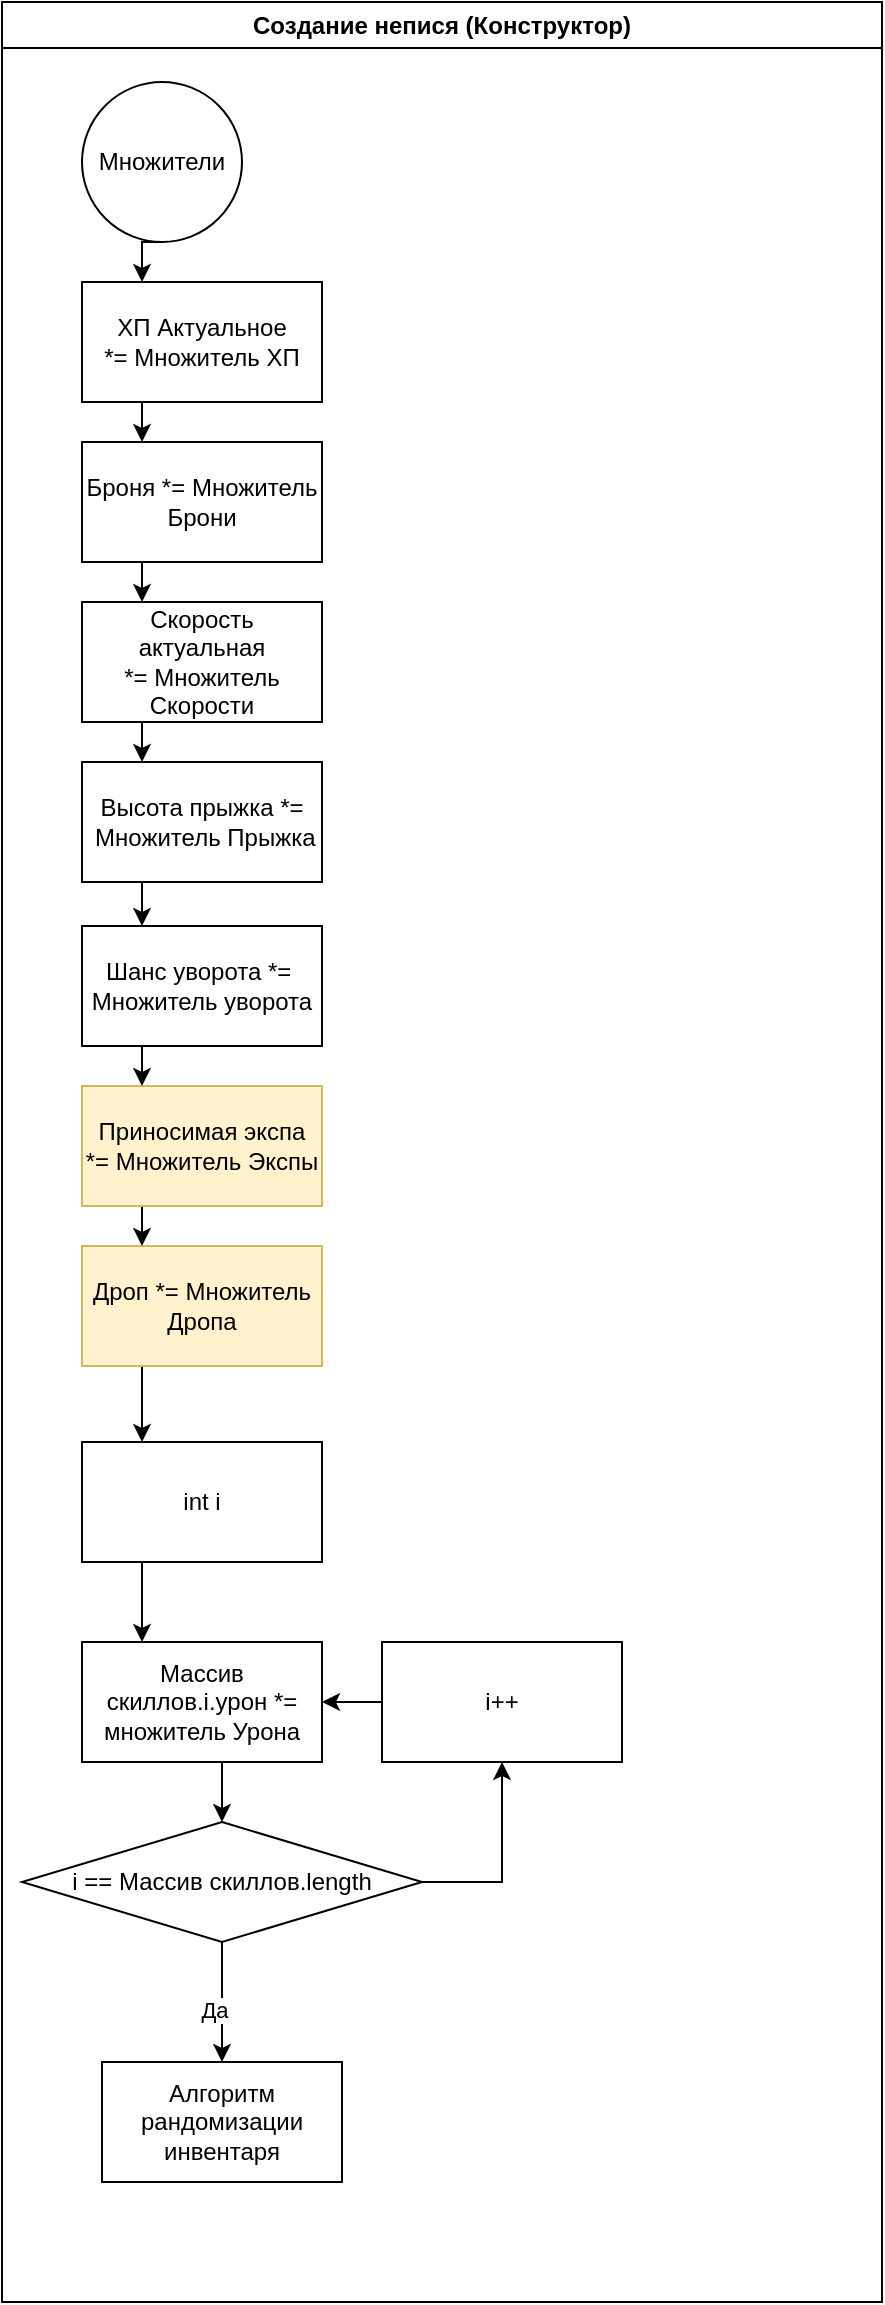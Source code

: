 <mxfile version="22.1.16" type="device">
  <diagram name="Страница — 1" id="x3ASPkyUIjZy-x1FBZUD">
    <mxGraphModel dx="6197" dy="-2767" grid="1" gridSize="10" guides="1" tooltips="1" connect="1" arrows="1" fold="1" page="1" pageScale="1" pageWidth="827" pageHeight="1169" math="0" shadow="0">
      <root>
        <mxCell id="0" />
        <mxCell id="1" parent="0" />
        <mxCell id="8_T74Xt0qUnq9rnjdWRC-136" value="Создание непися (Конструктор)" style="swimlane;whiteSpace=wrap;html=1;" vertex="1" parent="1">
          <mxGeometry x="-4920" y="3520" width="440" height="1150" as="geometry" />
        </mxCell>
        <mxCell id="8_T74Xt0qUnq9rnjdWRC-137" style="edgeStyle=orthogonalEdgeStyle;rounded=0;orthogonalLoop=1;jettySize=auto;html=1;exitX=0.5;exitY=1;exitDx=0;exitDy=0;entryX=0.25;entryY=0;entryDx=0;entryDy=0;" edge="1" parent="8_T74Xt0qUnq9rnjdWRC-136" source="8_T74Xt0qUnq9rnjdWRC-138" target="8_T74Xt0qUnq9rnjdWRC-140">
          <mxGeometry relative="1" as="geometry" />
        </mxCell>
        <mxCell id="8_T74Xt0qUnq9rnjdWRC-138" value="Множители" style="ellipse;whiteSpace=wrap;html=1;aspect=fixed;" vertex="1" parent="8_T74Xt0qUnq9rnjdWRC-136">
          <mxGeometry x="40" y="40" width="80" height="80" as="geometry" />
        </mxCell>
        <mxCell id="8_T74Xt0qUnq9rnjdWRC-139" style="edgeStyle=orthogonalEdgeStyle;rounded=0;orthogonalLoop=1;jettySize=auto;html=1;exitX=0.25;exitY=1;exitDx=0;exitDy=0;entryX=0.25;entryY=0;entryDx=0;entryDy=0;" edge="1" parent="8_T74Xt0qUnq9rnjdWRC-136" source="8_T74Xt0qUnq9rnjdWRC-140" target="8_T74Xt0qUnq9rnjdWRC-142">
          <mxGeometry relative="1" as="geometry" />
        </mxCell>
        <mxCell id="8_T74Xt0qUnq9rnjdWRC-140" value="ХП Актуальное *=&amp;nbsp;Множитель ХП" style="rounded=0;whiteSpace=wrap;html=1;" vertex="1" parent="8_T74Xt0qUnq9rnjdWRC-136">
          <mxGeometry x="40" y="140" width="120" height="60" as="geometry" />
        </mxCell>
        <mxCell id="8_T74Xt0qUnq9rnjdWRC-141" style="edgeStyle=orthogonalEdgeStyle;rounded=0;orthogonalLoop=1;jettySize=auto;html=1;exitX=0.25;exitY=1;exitDx=0;exitDy=0;entryX=0.25;entryY=0;entryDx=0;entryDy=0;" edge="1" parent="8_T74Xt0qUnq9rnjdWRC-136" source="8_T74Xt0qUnq9rnjdWRC-142" target="8_T74Xt0qUnq9rnjdWRC-144">
          <mxGeometry relative="1" as="geometry" />
        </mxCell>
        <mxCell id="8_T74Xt0qUnq9rnjdWRC-142" value="Броня *=&amp;nbsp;Множитель Брони" style="rounded=0;whiteSpace=wrap;html=1;" vertex="1" parent="8_T74Xt0qUnq9rnjdWRC-136">
          <mxGeometry x="40" y="220" width="120" height="60" as="geometry" />
        </mxCell>
        <mxCell id="8_T74Xt0qUnq9rnjdWRC-143" style="edgeStyle=orthogonalEdgeStyle;rounded=0;orthogonalLoop=1;jettySize=auto;html=1;exitX=0.25;exitY=1;exitDx=0;exitDy=0;entryX=0.25;entryY=0;entryDx=0;entryDy=0;" edge="1" parent="8_T74Xt0qUnq9rnjdWRC-136" source="8_T74Xt0qUnq9rnjdWRC-144" target="8_T74Xt0qUnq9rnjdWRC-146">
          <mxGeometry relative="1" as="geometry" />
        </mxCell>
        <mxCell id="8_T74Xt0qUnq9rnjdWRC-144" value="Скорость актуальная *=&amp;nbsp;Множитель Скорости" style="rounded=0;whiteSpace=wrap;html=1;" vertex="1" parent="8_T74Xt0qUnq9rnjdWRC-136">
          <mxGeometry x="40" y="300" width="120" height="60" as="geometry" />
        </mxCell>
        <mxCell id="8_T74Xt0qUnq9rnjdWRC-145" style="edgeStyle=orthogonalEdgeStyle;rounded=0;orthogonalLoop=1;jettySize=auto;html=1;exitX=0.25;exitY=1;exitDx=0;exitDy=0;entryX=0.25;entryY=0;entryDx=0;entryDy=0;" edge="1" parent="8_T74Xt0qUnq9rnjdWRC-136" source="8_T74Xt0qUnq9rnjdWRC-146" target="8_T74Xt0qUnq9rnjdWRC-152">
          <mxGeometry relative="1" as="geometry" />
        </mxCell>
        <mxCell id="8_T74Xt0qUnq9rnjdWRC-146" value="Высота прыжка *=&lt;br&gt;&amp;nbsp;Множитель Прыжка" style="rounded=0;whiteSpace=wrap;html=1;" vertex="1" parent="8_T74Xt0qUnq9rnjdWRC-136">
          <mxGeometry x="40" y="380" width="120" height="60" as="geometry" />
        </mxCell>
        <mxCell id="8_T74Xt0qUnq9rnjdWRC-147" style="edgeStyle=orthogonalEdgeStyle;rounded=0;orthogonalLoop=1;jettySize=auto;html=1;exitX=0.25;exitY=1;exitDx=0;exitDy=0;entryX=0.25;entryY=0;entryDx=0;entryDy=0;" edge="1" parent="8_T74Xt0qUnq9rnjdWRC-136" source="8_T74Xt0qUnq9rnjdWRC-148" target="8_T74Xt0qUnq9rnjdWRC-154">
          <mxGeometry relative="1" as="geometry" />
        </mxCell>
        <mxCell id="8_T74Xt0qUnq9rnjdWRC-148" value="Дроп *= Множитель Дропа" style="rounded=0;whiteSpace=wrap;html=1;fillColor=#fff2cc;strokeColor=#d6b656;" vertex="1" parent="8_T74Xt0qUnq9rnjdWRC-136">
          <mxGeometry x="40" y="622" width="120" height="60" as="geometry" />
        </mxCell>
        <mxCell id="8_T74Xt0qUnq9rnjdWRC-149" style="edgeStyle=orthogonalEdgeStyle;rounded=0;orthogonalLoop=1;jettySize=auto;html=1;exitX=0.25;exitY=1;exitDx=0;exitDy=0;entryX=0.25;entryY=0;entryDx=0;entryDy=0;" edge="1" parent="8_T74Xt0qUnq9rnjdWRC-136" source="8_T74Xt0qUnq9rnjdWRC-150" target="8_T74Xt0qUnq9rnjdWRC-148">
          <mxGeometry relative="1" as="geometry" />
        </mxCell>
        <mxCell id="8_T74Xt0qUnq9rnjdWRC-150" value="Приносимая экспа *= Множитель Экспы" style="rounded=0;whiteSpace=wrap;html=1;fillColor=#fff2cc;strokeColor=#d6b656;" vertex="1" parent="8_T74Xt0qUnq9rnjdWRC-136">
          <mxGeometry x="40" y="542" width="120" height="60" as="geometry" />
        </mxCell>
        <mxCell id="8_T74Xt0qUnq9rnjdWRC-151" style="edgeStyle=orthogonalEdgeStyle;rounded=0;orthogonalLoop=1;jettySize=auto;html=1;exitX=0.25;exitY=1;exitDx=0;exitDy=0;entryX=0.25;entryY=0;entryDx=0;entryDy=0;" edge="1" parent="8_T74Xt0qUnq9rnjdWRC-136" source="8_T74Xt0qUnq9rnjdWRC-152" target="8_T74Xt0qUnq9rnjdWRC-150">
          <mxGeometry relative="1" as="geometry" />
        </mxCell>
        <mxCell id="8_T74Xt0qUnq9rnjdWRC-152" value="Шанс уворота *=&amp;nbsp;&lt;br&gt;Множитель уворота" style="rounded=0;whiteSpace=wrap;html=1;" vertex="1" parent="8_T74Xt0qUnq9rnjdWRC-136">
          <mxGeometry x="40" y="462" width="120" height="60" as="geometry" />
        </mxCell>
        <mxCell id="8_T74Xt0qUnq9rnjdWRC-153" style="edgeStyle=orthogonalEdgeStyle;rounded=0;orthogonalLoop=1;jettySize=auto;html=1;exitX=0.25;exitY=1;exitDx=0;exitDy=0;entryX=0.25;entryY=0;entryDx=0;entryDy=0;" edge="1" parent="8_T74Xt0qUnq9rnjdWRC-136" source="8_T74Xt0qUnq9rnjdWRC-154" target="8_T74Xt0qUnq9rnjdWRC-156">
          <mxGeometry relative="1" as="geometry" />
        </mxCell>
        <mxCell id="8_T74Xt0qUnq9rnjdWRC-154" value="int i" style="rounded=0;whiteSpace=wrap;html=1;" vertex="1" parent="8_T74Xt0qUnq9rnjdWRC-136">
          <mxGeometry x="40" y="720" width="120" height="60" as="geometry" />
        </mxCell>
        <mxCell id="8_T74Xt0qUnq9rnjdWRC-155" style="edgeStyle=orthogonalEdgeStyle;rounded=0;orthogonalLoop=1;jettySize=auto;html=1;exitX=0.5;exitY=1;exitDx=0;exitDy=0;entryX=0.5;entryY=0;entryDx=0;entryDy=0;" edge="1" parent="8_T74Xt0qUnq9rnjdWRC-136" source="8_T74Xt0qUnq9rnjdWRC-156" target="8_T74Xt0qUnq9rnjdWRC-160">
          <mxGeometry relative="1" as="geometry" />
        </mxCell>
        <mxCell id="8_T74Xt0qUnq9rnjdWRC-156" value="Массив скиллов.i.урон *= множитель Урона" style="rounded=0;whiteSpace=wrap;html=1;" vertex="1" parent="8_T74Xt0qUnq9rnjdWRC-136">
          <mxGeometry x="40" y="820" width="120" height="60" as="geometry" />
        </mxCell>
        <mxCell id="8_T74Xt0qUnq9rnjdWRC-157" style="edgeStyle=orthogonalEdgeStyle;rounded=0;orthogonalLoop=1;jettySize=auto;html=1;exitX=0.5;exitY=1;exitDx=0;exitDy=0;" edge="1" parent="8_T74Xt0qUnq9rnjdWRC-136" source="8_T74Xt0qUnq9rnjdWRC-148" target="8_T74Xt0qUnq9rnjdWRC-148">
          <mxGeometry relative="1" as="geometry" />
        </mxCell>
        <mxCell id="8_T74Xt0qUnq9rnjdWRC-158" style="edgeStyle=orthogonalEdgeStyle;rounded=0;orthogonalLoop=1;jettySize=auto;html=1;exitX=0.5;exitY=1;exitDx=0;exitDy=0;entryX=0.5;entryY=0;entryDx=0;entryDy=0;" edge="1" parent="8_T74Xt0qUnq9rnjdWRC-136" source="8_T74Xt0qUnq9rnjdWRC-160" target="8_T74Xt0qUnq9rnjdWRC-164">
          <mxGeometry relative="1" as="geometry">
            <mxPoint x="109.588" y="1030" as="targetPoint" />
          </mxGeometry>
        </mxCell>
        <mxCell id="8_T74Xt0qUnq9rnjdWRC-159" value="Да" style="edgeLabel;html=1;align=center;verticalAlign=middle;resizable=0;points=[];" vertex="1" connectable="0" parent="8_T74Xt0qUnq9rnjdWRC-158">
          <mxGeometry x="0.11" y="-4" relative="1" as="geometry">
            <mxPoint as="offset" />
          </mxGeometry>
        </mxCell>
        <mxCell id="8_T74Xt0qUnq9rnjdWRC-160" value="i == Массив скиллов.length" style="shape=rhombus;perimeter=rhombusPerimeter;whiteSpace=wrap;html=1;align=center;" vertex="1" parent="8_T74Xt0qUnq9rnjdWRC-136">
          <mxGeometry x="10" y="910" width="200" height="60" as="geometry" />
        </mxCell>
        <mxCell id="8_T74Xt0qUnq9rnjdWRC-161" style="edgeStyle=orthogonalEdgeStyle;rounded=0;orthogonalLoop=1;jettySize=auto;html=1;exitX=0;exitY=0.5;exitDx=0;exitDy=0;entryX=1;entryY=0.5;entryDx=0;entryDy=0;" edge="1" parent="8_T74Xt0qUnq9rnjdWRC-136" source="8_T74Xt0qUnq9rnjdWRC-162" target="8_T74Xt0qUnq9rnjdWRC-156">
          <mxGeometry relative="1" as="geometry" />
        </mxCell>
        <mxCell id="8_T74Xt0qUnq9rnjdWRC-162" value="i++" style="rounded=0;whiteSpace=wrap;html=1;" vertex="1" parent="8_T74Xt0qUnq9rnjdWRC-136">
          <mxGeometry x="190" y="820" width="120" height="60" as="geometry" />
        </mxCell>
        <mxCell id="8_T74Xt0qUnq9rnjdWRC-163" style="edgeStyle=orthogonalEdgeStyle;rounded=0;orthogonalLoop=1;jettySize=auto;html=1;exitX=1;exitY=0.5;exitDx=0;exitDy=0;" edge="1" parent="8_T74Xt0qUnq9rnjdWRC-136" source="8_T74Xt0qUnq9rnjdWRC-160" target="8_T74Xt0qUnq9rnjdWRC-162">
          <mxGeometry relative="1" as="geometry">
            <mxPoint x="220" y="860" as="targetPoint" />
          </mxGeometry>
        </mxCell>
        <mxCell id="8_T74Xt0qUnq9rnjdWRC-164" value="Алгоритм рандомизации инвентаря" style="rounded=0;whiteSpace=wrap;html=1;" vertex="1" parent="8_T74Xt0qUnq9rnjdWRC-136">
          <mxGeometry x="50" y="1030" width="120" height="60" as="geometry" />
        </mxCell>
      </root>
    </mxGraphModel>
  </diagram>
</mxfile>
